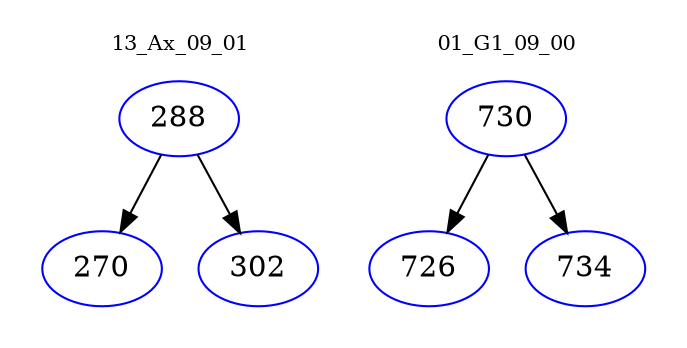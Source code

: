 digraph{
subgraph cluster_0 {
color = white
label = "13_Ax_09_01";
fontsize=10;
T0_288 [label="288", color="blue"]
T0_288 -> T0_270 [color="black"]
T0_270 [label="270", color="blue"]
T0_288 -> T0_302 [color="black"]
T0_302 [label="302", color="blue"]
}
subgraph cluster_1 {
color = white
label = "01_G1_09_00";
fontsize=10;
T1_730 [label="730", color="blue"]
T1_730 -> T1_726 [color="black"]
T1_726 [label="726", color="blue"]
T1_730 -> T1_734 [color="black"]
T1_734 [label="734", color="blue"]
}
}
